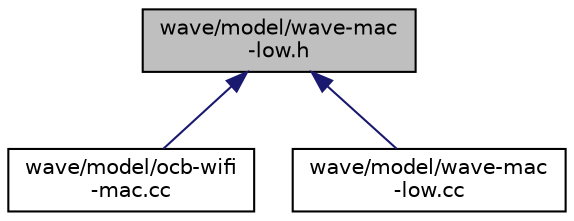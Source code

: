 digraph "wave/model/wave-mac-low.h"
{
  edge [fontname="Helvetica",fontsize="10",labelfontname="Helvetica",labelfontsize="10"];
  node [fontname="Helvetica",fontsize="10",shape=record];
  Node1 [label="wave/model/wave-mac\l-low.h",height=0.2,width=0.4,color="black", fillcolor="grey75", style="filled", fontcolor="black"];
  Node1 -> Node2 [dir="back",color="midnightblue",fontsize="10",style="solid"];
  Node2 [label="wave/model/ocb-wifi\l-mac.cc",height=0.2,width=0.4,color="black", fillcolor="white", style="filled",URL="$d8/d49/ocb-wifi-mac_8cc.html"];
  Node1 -> Node3 [dir="back",color="midnightblue",fontsize="10",style="solid"];
  Node3 [label="wave/model/wave-mac\l-low.cc",height=0.2,width=0.4,color="black", fillcolor="white", style="filled",URL="$d1/d22/wave-mac-low_8cc.html"];
}
